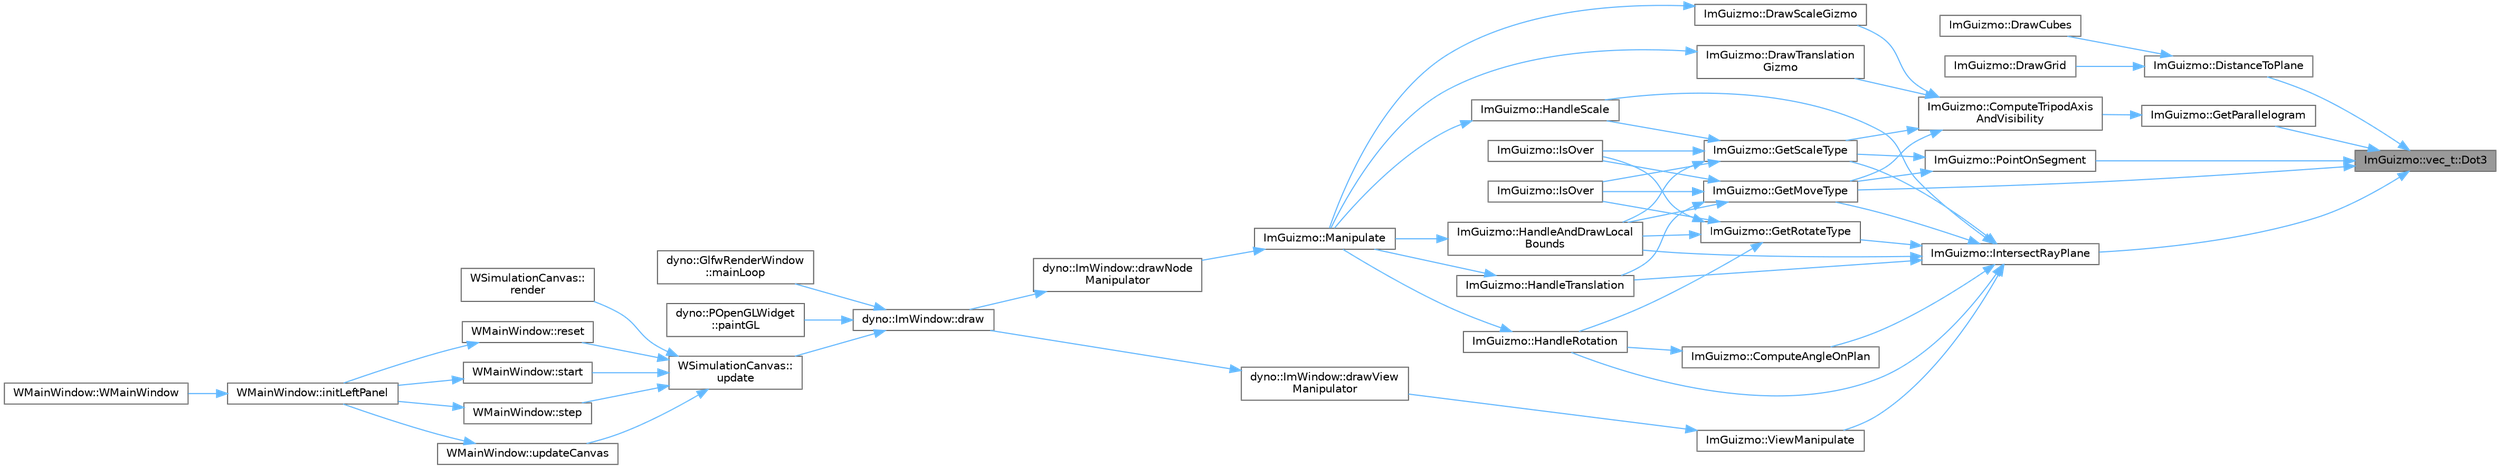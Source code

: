 digraph "ImGuizmo::vec_t::Dot3"
{
 // LATEX_PDF_SIZE
  bgcolor="transparent";
  edge [fontname=Helvetica,fontsize=10,labelfontname=Helvetica,labelfontsize=10];
  node [fontname=Helvetica,fontsize=10,shape=box,height=0.2,width=0.4];
  rankdir="RL";
  Node1 [id="Node000001",label="ImGuizmo::vec_t::Dot3",height=0.2,width=0.4,color="gray40", fillcolor="grey60", style="filled", fontcolor="black",tooltip=" "];
  Node1 -> Node2 [id="edge1_Node000001_Node000002",dir="back",color="steelblue1",style="solid",tooltip=" "];
  Node2 [id="Node000002",label="ImGuizmo::DistanceToPlane",height=0.2,width=0.4,color="grey40", fillcolor="white", style="filled",URL="$namespace_im_guizmo.html#a288e017a79db9b8fb5f0c6419a3ce323",tooltip=" "];
  Node2 -> Node3 [id="edge2_Node000002_Node000003",dir="back",color="steelblue1",style="solid",tooltip=" "];
  Node3 [id="Node000003",label="ImGuizmo::DrawCubes",height=0.2,width=0.4,color="grey40", fillcolor="white", style="filled",URL="$namespace_im_guizmo.html#aac60bdbd7ba832d0edc12bf7175dd8bc",tooltip=" "];
  Node2 -> Node4 [id="edge3_Node000002_Node000004",dir="back",color="steelblue1",style="solid",tooltip=" "];
  Node4 [id="Node000004",label="ImGuizmo::DrawGrid",height=0.2,width=0.4,color="grey40", fillcolor="white", style="filled",URL="$namespace_im_guizmo.html#abce78c78d3da3207b1549cc1d375f550",tooltip=" "];
  Node1 -> Node5 [id="edge4_Node000001_Node000005",dir="back",color="steelblue1",style="solid",tooltip=" "];
  Node5 [id="Node000005",label="ImGuizmo::GetMoveType",height=0.2,width=0.4,color="grey40", fillcolor="white", style="filled",URL="$namespace_im_guizmo.html#aba5d7634d7362b86019d416dd653ac4a",tooltip=" "];
  Node5 -> Node6 [id="edge5_Node000005_Node000006",dir="back",color="steelblue1",style="solid",tooltip=" "];
  Node6 [id="Node000006",label="ImGuizmo::HandleAndDrawLocal\lBounds",height=0.2,width=0.4,color="grey40", fillcolor="white", style="filled",URL="$namespace_im_guizmo.html#a1f7e4771bc7f0ae1da2706ebc606da08",tooltip=" "];
  Node6 -> Node7 [id="edge6_Node000006_Node000007",dir="back",color="steelblue1",style="solid",tooltip=" "];
  Node7 [id="Node000007",label="ImGuizmo::Manipulate",height=0.2,width=0.4,color="grey40", fillcolor="white", style="filled",URL="$namespace_im_guizmo.html#a35055a3a0899598ad1ef1785d0539175",tooltip=" "];
  Node7 -> Node8 [id="edge7_Node000007_Node000008",dir="back",color="steelblue1",style="solid",tooltip=" "];
  Node8 [id="Node000008",label="dyno::ImWindow::drawNode\lManipulator",height=0.2,width=0.4,color="grey40", fillcolor="white", style="filled",URL="$classdyno_1_1_im_window.html#a5b2a03ba29b741b490e0753b065dbf26",tooltip=" "];
  Node8 -> Node9 [id="edge8_Node000008_Node000009",dir="back",color="steelblue1",style="solid",tooltip=" "];
  Node9 [id="Node000009",label="dyno::ImWindow::draw",height=0.2,width=0.4,color="grey40", fillcolor="white", style="filled",URL="$classdyno_1_1_im_window.html#a5075b54a2c06c5ca3ba633b3388cd836",tooltip=" "];
  Node9 -> Node10 [id="edge9_Node000009_Node000010",dir="back",color="steelblue1",style="solid",tooltip=" "];
  Node10 [id="Node000010",label="dyno::GlfwRenderWindow\l::mainLoop",height=0.2,width=0.4,color="grey40", fillcolor="white", style="filled",URL="$classdyno_1_1_glfw_render_window.html#a3bb103fce2b4642f10773e3c2ca9972d",tooltip=" "];
  Node9 -> Node11 [id="edge10_Node000009_Node000011",dir="back",color="steelblue1",style="solid",tooltip=" "];
  Node11 [id="Node000011",label="dyno::POpenGLWidget\l::paintGL",height=0.2,width=0.4,color="grey40", fillcolor="white", style="filled",URL="$classdyno_1_1_p_open_g_l_widget.html#ac3a49d40cf6bccf88a5b46f18f98ad07",tooltip=" "];
  Node9 -> Node12 [id="edge11_Node000009_Node000012",dir="back",color="steelblue1",style="solid",tooltip=" "];
  Node12 [id="Node000012",label="WSimulationCanvas::\lupdate",height=0.2,width=0.4,color="grey40", fillcolor="white", style="filled",URL="$class_w_simulation_canvas.html#af330bd93a0dc5ced223cf07561b2374d",tooltip=" "];
  Node12 -> Node13 [id="edge12_Node000012_Node000013",dir="back",color="steelblue1",style="solid",tooltip=" "];
  Node13 [id="Node000013",label="WSimulationCanvas::\lrender",height=0.2,width=0.4,color="grey40", fillcolor="white", style="filled",URL="$class_w_simulation_canvas.html#a29b6d8daeef2b20158893b121997420c",tooltip=" "];
  Node12 -> Node14 [id="edge13_Node000012_Node000014",dir="back",color="steelblue1",style="solid",tooltip=" "];
  Node14 [id="Node000014",label="WMainWindow::reset",height=0.2,width=0.4,color="grey40", fillcolor="white", style="filled",URL="$class_w_main_window.html#afb94556b68df6a356fd6998665c82bbc",tooltip=" "];
  Node14 -> Node15 [id="edge14_Node000014_Node000015",dir="back",color="steelblue1",style="solid",tooltip=" "];
  Node15 [id="Node000015",label="WMainWindow::initLeftPanel",height=0.2,width=0.4,color="grey40", fillcolor="white", style="filled",URL="$class_w_main_window.html#ab9eac61256921bae2858f7ce9ad73a4f",tooltip=" "];
  Node15 -> Node16 [id="edge15_Node000015_Node000016",dir="back",color="steelblue1",style="solid",tooltip=" "];
  Node16 [id="Node000016",label="WMainWindow::WMainWindow",height=0.2,width=0.4,color="grey40", fillcolor="white", style="filled",URL="$class_w_main_window.html#ad9432332a2d47efa21104a03bcd1c5fe",tooltip=" "];
  Node12 -> Node17 [id="edge16_Node000012_Node000017",dir="back",color="steelblue1",style="solid",tooltip=" "];
  Node17 [id="Node000017",label="WMainWindow::start",height=0.2,width=0.4,color="grey40", fillcolor="white", style="filled",URL="$class_w_main_window.html#adafeb33ccab943e1d587c9dc64ddae76",tooltip=" "];
  Node17 -> Node15 [id="edge17_Node000017_Node000015",dir="back",color="steelblue1",style="solid",tooltip=" "];
  Node12 -> Node18 [id="edge18_Node000012_Node000018",dir="back",color="steelblue1",style="solid",tooltip=" "];
  Node18 [id="Node000018",label="WMainWindow::step",height=0.2,width=0.4,color="grey40", fillcolor="white", style="filled",URL="$class_w_main_window.html#ae5389adf709fa3230dcf7aa43bf74a01",tooltip=" "];
  Node18 -> Node15 [id="edge19_Node000018_Node000015",dir="back",color="steelblue1",style="solid",tooltip=" "];
  Node12 -> Node19 [id="edge20_Node000012_Node000019",dir="back",color="steelblue1",style="solid",tooltip=" "];
  Node19 [id="Node000019",label="WMainWindow::updateCanvas",height=0.2,width=0.4,color="grey40", fillcolor="white", style="filled",URL="$class_w_main_window.html#a3e995652908583d59f639405372af006",tooltip=" "];
  Node19 -> Node15 [id="edge21_Node000019_Node000015",dir="back",color="steelblue1",style="solid",tooltip=" "];
  Node5 -> Node20 [id="edge22_Node000005_Node000020",dir="back",color="steelblue1",style="solid",tooltip=" "];
  Node20 [id="Node000020",label="ImGuizmo::HandleTranslation",height=0.2,width=0.4,color="grey40", fillcolor="white", style="filled",URL="$namespace_im_guizmo.html#a740e542a76c41130c8faaa6da10b9ffc",tooltip=" "];
  Node20 -> Node7 [id="edge23_Node000020_Node000007",dir="back",color="steelblue1",style="solid",tooltip=" "];
  Node5 -> Node21 [id="edge24_Node000005_Node000021",dir="back",color="steelblue1",style="solid",tooltip=" "];
  Node21 [id="Node000021",label="ImGuizmo::IsOver",height=0.2,width=0.4,color="grey40", fillcolor="white", style="filled",URL="$namespace_im_guizmo.html#a0a615513a54e6c8f6dc1e2ebe3b42faa",tooltip=" "];
  Node5 -> Node22 [id="edge25_Node000005_Node000022",dir="back",color="steelblue1",style="solid",tooltip=" "];
  Node22 [id="Node000022",label="ImGuizmo::IsOver",height=0.2,width=0.4,color="grey40", fillcolor="white", style="filled",URL="$namespace_im_guizmo.html#ad4c722bb560ea06265fdf08769516395",tooltip=" "];
  Node1 -> Node23 [id="edge26_Node000001_Node000023",dir="back",color="steelblue1",style="solid",tooltip=" "];
  Node23 [id="Node000023",label="ImGuizmo::GetParallelogram",height=0.2,width=0.4,color="grey40", fillcolor="white", style="filled",URL="$namespace_im_guizmo.html#a6c9d9890fd2ec8a222b526c1f5290e10",tooltip=" "];
  Node23 -> Node24 [id="edge27_Node000023_Node000024",dir="back",color="steelblue1",style="solid",tooltip=" "];
  Node24 [id="Node000024",label="ImGuizmo::ComputeTripodAxis\lAndVisibility",height=0.2,width=0.4,color="grey40", fillcolor="white", style="filled",URL="$namespace_im_guizmo.html#abf64e5189af3402036c3bc58b91a48df",tooltip=" "];
  Node24 -> Node25 [id="edge28_Node000024_Node000025",dir="back",color="steelblue1",style="solid",tooltip=" "];
  Node25 [id="Node000025",label="ImGuizmo::DrawScaleGizmo",height=0.2,width=0.4,color="grey40", fillcolor="white", style="filled",URL="$namespace_im_guizmo.html#ace349605c5f7bd22341151bf768a99e5",tooltip=" "];
  Node25 -> Node7 [id="edge29_Node000025_Node000007",dir="back",color="steelblue1",style="solid",tooltip=" "];
  Node24 -> Node26 [id="edge30_Node000024_Node000026",dir="back",color="steelblue1",style="solid",tooltip=" "];
  Node26 [id="Node000026",label="ImGuizmo::DrawTranslation\lGizmo",height=0.2,width=0.4,color="grey40", fillcolor="white", style="filled",URL="$namespace_im_guizmo.html#a0fc904f94efeae0d30493d2f6d071793",tooltip=" "];
  Node26 -> Node7 [id="edge31_Node000026_Node000007",dir="back",color="steelblue1",style="solid",tooltip=" "];
  Node24 -> Node5 [id="edge32_Node000024_Node000005",dir="back",color="steelblue1",style="solid",tooltip=" "];
  Node24 -> Node27 [id="edge33_Node000024_Node000027",dir="back",color="steelblue1",style="solid",tooltip=" "];
  Node27 [id="Node000027",label="ImGuizmo::GetScaleType",height=0.2,width=0.4,color="grey40", fillcolor="white", style="filled",URL="$namespace_im_guizmo.html#a3ede5ee996368759c6cfb2266b5500e1",tooltip=" "];
  Node27 -> Node6 [id="edge34_Node000027_Node000006",dir="back",color="steelblue1",style="solid",tooltip=" "];
  Node27 -> Node28 [id="edge35_Node000027_Node000028",dir="back",color="steelblue1",style="solid",tooltip=" "];
  Node28 [id="Node000028",label="ImGuizmo::HandleScale",height=0.2,width=0.4,color="grey40", fillcolor="white", style="filled",URL="$namespace_im_guizmo.html#a6e20cf1cff4119f99fd98ea3c4f54dab",tooltip=" "];
  Node28 -> Node7 [id="edge36_Node000028_Node000007",dir="back",color="steelblue1",style="solid",tooltip=" "];
  Node27 -> Node21 [id="edge37_Node000027_Node000021",dir="back",color="steelblue1",style="solid",tooltip=" "];
  Node27 -> Node22 [id="edge38_Node000027_Node000022",dir="back",color="steelblue1",style="solid",tooltip=" "];
  Node1 -> Node29 [id="edge39_Node000001_Node000029",dir="back",color="steelblue1",style="solid",tooltip=" "];
  Node29 [id="Node000029",label="ImGuizmo::IntersectRayPlane",height=0.2,width=0.4,color="grey40", fillcolor="white", style="filled",URL="$namespace_im_guizmo.html#afcffd45f3c36d533705237a661a4b332",tooltip=" "];
  Node29 -> Node30 [id="edge40_Node000029_Node000030",dir="back",color="steelblue1",style="solid",tooltip=" "];
  Node30 [id="Node000030",label="ImGuizmo::ComputeAngleOnPlan",height=0.2,width=0.4,color="grey40", fillcolor="white", style="filled",URL="$namespace_im_guizmo.html#a3c0b45d8b3bea5b4a61bff24b900474e",tooltip=" "];
  Node30 -> Node31 [id="edge41_Node000030_Node000031",dir="back",color="steelblue1",style="solid",tooltip=" "];
  Node31 [id="Node000031",label="ImGuizmo::HandleRotation",height=0.2,width=0.4,color="grey40", fillcolor="white", style="filled",URL="$namespace_im_guizmo.html#a924cccc1ff201278f3d290fe718cc6da",tooltip=" "];
  Node31 -> Node7 [id="edge42_Node000031_Node000007",dir="back",color="steelblue1",style="solid",tooltip=" "];
  Node29 -> Node5 [id="edge43_Node000029_Node000005",dir="back",color="steelblue1",style="solid",tooltip=" "];
  Node29 -> Node32 [id="edge44_Node000029_Node000032",dir="back",color="steelblue1",style="solid",tooltip=" "];
  Node32 [id="Node000032",label="ImGuizmo::GetRotateType",height=0.2,width=0.4,color="grey40", fillcolor="white", style="filled",URL="$namespace_im_guizmo.html#aa495de8d3d96d5bd545488d1c5515c74",tooltip=" "];
  Node32 -> Node6 [id="edge45_Node000032_Node000006",dir="back",color="steelblue1",style="solid",tooltip=" "];
  Node32 -> Node31 [id="edge46_Node000032_Node000031",dir="back",color="steelblue1",style="solid",tooltip=" "];
  Node32 -> Node21 [id="edge47_Node000032_Node000021",dir="back",color="steelblue1",style="solid",tooltip=" "];
  Node32 -> Node22 [id="edge48_Node000032_Node000022",dir="back",color="steelblue1",style="solid",tooltip=" "];
  Node29 -> Node27 [id="edge49_Node000029_Node000027",dir="back",color="steelblue1",style="solid",tooltip=" "];
  Node29 -> Node6 [id="edge50_Node000029_Node000006",dir="back",color="steelblue1",style="solid",tooltip=" "];
  Node29 -> Node31 [id="edge51_Node000029_Node000031",dir="back",color="steelblue1",style="solid",tooltip=" "];
  Node29 -> Node28 [id="edge52_Node000029_Node000028",dir="back",color="steelblue1",style="solid",tooltip=" "];
  Node29 -> Node20 [id="edge53_Node000029_Node000020",dir="back",color="steelblue1",style="solid",tooltip=" "];
  Node29 -> Node33 [id="edge54_Node000029_Node000033",dir="back",color="steelblue1",style="solid",tooltip=" "];
  Node33 [id="Node000033",label="ImGuizmo::ViewManipulate",height=0.2,width=0.4,color="grey40", fillcolor="white", style="filled",URL="$namespace_im_guizmo.html#af64cdce1fc039578f1d37873cbb06224",tooltip=" "];
  Node33 -> Node34 [id="edge55_Node000033_Node000034",dir="back",color="steelblue1",style="solid",tooltip=" "];
  Node34 [id="Node000034",label="dyno::ImWindow::drawView\lManipulator",height=0.2,width=0.4,color="grey40", fillcolor="white", style="filled",URL="$classdyno_1_1_im_window.html#a3dfef0ee020cf48269264cbab54e6364",tooltip=" "];
  Node34 -> Node9 [id="edge56_Node000034_Node000009",dir="back",color="steelblue1",style="solid",tooltip=" "];
  Node1 -> Node35 [id="edge57_Node000001_Node000035",dir="back",color="steelblue1",style="solid",tooltip=" "];
  Node35 [id="Node000035",label="ImGuizmo::PointOnSegment",height=0.2,width=0.4,color="grey40", fillcolor="white", style="filled",URL="$namespace_im_guizmo.html#afa103333ff11245ca16915bf610f2911",tooltip=" "];
  Node35 -> Node5 [id="edge58_Node000035_Node000005",dir="back",color="steelblue1",style="solid",tooltip=" "];
  Node35 -> Node27 [id="edge59_Node000035_Node000027",dir="back",color="steelblue1",style="solid",tooltip=" "];
}
